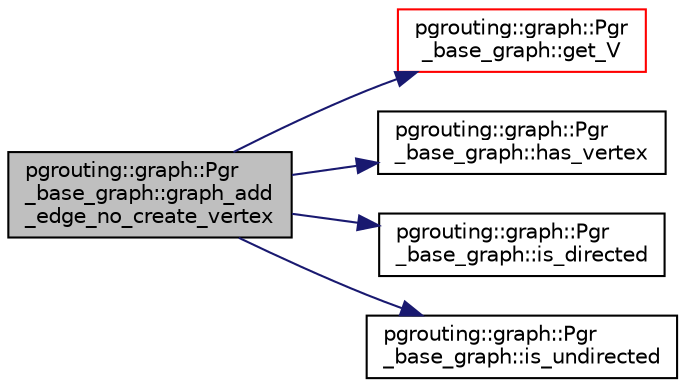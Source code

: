 digraph "pgrouting::graph::Pgr_base_graph::graph_add_edge_no_create_vertex"
{
  edge [fontname="Helvetica",fontsize="10",labelfontname="Helvetica",labelfontsize="10"];
  node [fontname="Helvetica",fontsize="10",shape=record];
  rankdir="LR";
  Node77 [label="pgrouting::graph::Pgr\l_base_graph::graph_add\l_edge_no_create_vertex",height=0.2,width=0.4,color="black", fillcolor="grey75", style="filled", fontcolor="black"];
  Node77 -> Node78 [color="midnightblue",fontsize="10",style="solid",fontname="Helvetica"];
  Node78 [label="pgrouting::graph::Pgr\l_base_graph::get_V",height=0.2,width=0.4,color="red", fillcolor="white", style="filled",URL="$classpgrouting_1_1graph_1_1Pgr__base__graph.html#ab7723cc4953bdf4319e1201d3eb921bd",tooltip="get the vertex descriptor of the vertex "];
  Node77 -> Node80 [color="midnightblue",fontsize="10",style="solid",fontname="Helvetica"];
  Node80 [label="pgrouting::graph::Pgr\l_base_graph::has_vertex",height=0.2,width=0.4,color="black", fillcolor="white", style="filled",URL="$classpgrouting_1_1graph_1_1Pgr__base__graph.html#ad71f29403e6087e10e7a3e2a007c0bd9",tooltip="True when vid is in the graph. "];
  Node77 -> Node81 [color="midnightblue",fontsize="10",style="solid",fontname="Helvetica"];
  Node81 [label="pgrouting::graph::Pgr\l_base_graph::is_directed",height=0.2,width=0.4,color="black", fillcolor="white", style="filled",URL="$classpgrouting_1_1graph_1_1Pgr__base__graph.html#ac3b50334ff014ad8a9723c667423637b"];
  Node77 -> Node82 [color="midnightblue",fontsize="10",style="solid",fontname="Helvetica"];
  Node82 [label="pgrouting::graph::Pgr\l_base_graph::is_undirected",height=0.2,width=0.4,color="black", fillcolor="white", style="filled",URL="$classpgrouting_1_1graph_1_1Pgr__base__graph.html#acd124cc2a584b032d34f5006cd339b1b"];
}
